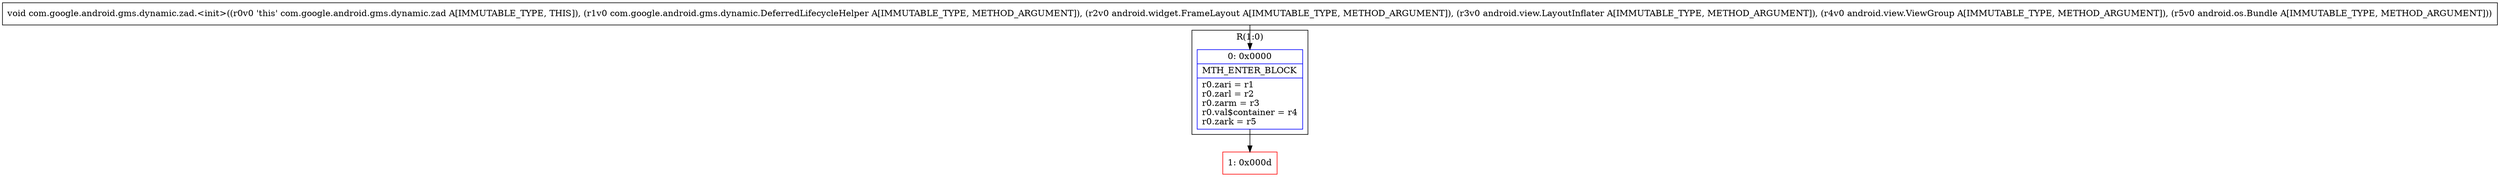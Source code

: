 digraph "CFG forcom.google.android.gms.dynamic.zad.\<init\>(Lcom\/google\/android\/gms\/dynamic\/DeferredLifecycleHelper;Landroid\/widget\/FrameLayout;Landroid\/view\/LayoutInflater;Landroid\/view\/ViewGroup;Landroid\/os\/Bundle;)V" {
subgraph cluster_Region_1913525072 {
label = "R(1:0)";
node [shape=record,color=blue];
Node_0 [shape=record,label="{0\:\ 0x0000|MTH_ENTER_BLOCK\l|r0.zari = r1\lr0.zarl = r2\lr0.zarm = r3\lr0.val$container = r4\lr0.zark = r5\l}"];
}
Node_1 [shape=record,color=red,label="{1\:\ 0x000d}"];
MethodNode[shape=record,label="{void com.google.android.gms.dynamic.zad.\<init\>((r0v0 'this' com.google.android.gms.dynamic.zad A[IMMUTABLE_TYPE, THIS]), (r1v0 com.google.android.gms.dynamic.DeferredLifecycleHelper A[IMMUTABLE_TYPE, METHOD_ARGUMENT]), (r2v0 android.widget.FrameLayout A[IMMUTABLE_TYPE, METHOD_ARGUMENT]), (r3v0 android.view.LayoutInflater A[IMMUTABLE_TYPE, METHOD_ARGUMENT]), (r4v0 android.view.ViewGroup A[IMMUTABLE_TYPE, METHOD_ARGUMENT]), (r5v0 android.os.Bundle A[IMMUTABLE_TYPE, METHOD_ARGUMENT])) }"];
MethodNode -> Node_0;
Node_0 -> Node_1;
}

